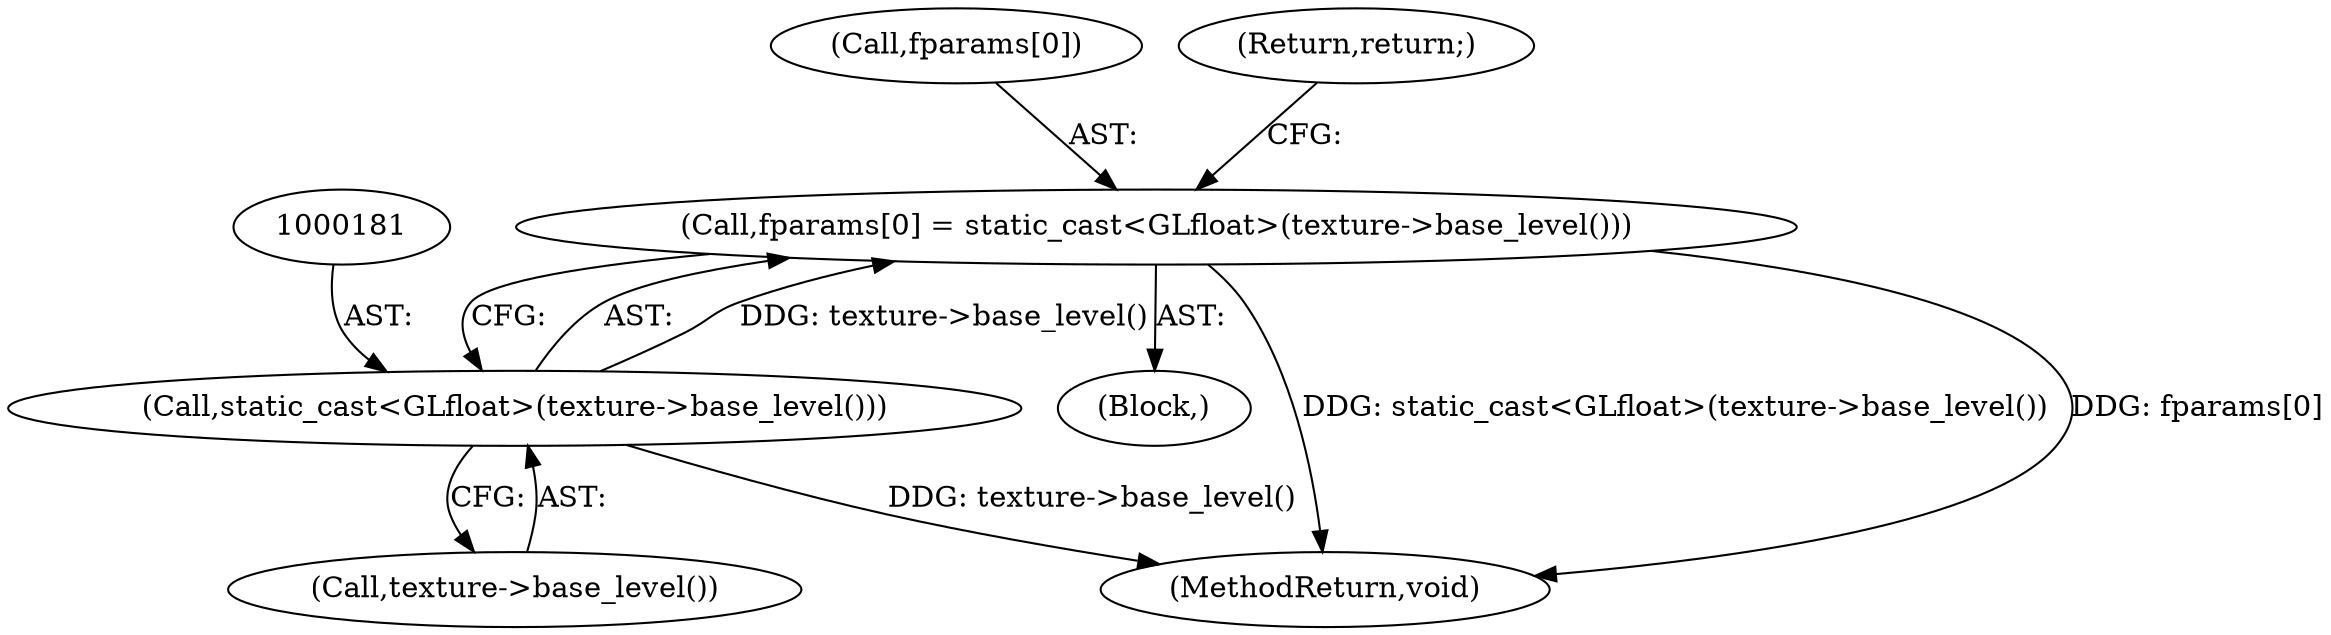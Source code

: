 digraph "0_Chrome_385508dc888ef15d272cdd2705b17996abc519d6@array" {
"1000176" [label="(Call,fparams[0] = static_cast<GLfloat>(texture->base_level()))"];
"1000180" [label="(Call,static_cast<GLfloat>(texture->base_level()))"];
"1000175" [label="(Block,)"];
"1000176" [label="(Call,fparams[0] = static_cast<GLfloat>(texture->base_level()))"];
"1000177" [label="(Call,fparams[0])"];
"1000180" [label="(Call,static_cast<GLfloat>(texture->base_level()))"];
"1000308" [label="(MethodReturn,void)"];
"1000182" [label="(Call,texture->base_level())"];
"1000190" [label="(Return,return;)"];
"1000176" -> "1000175"  [label="AST: "];
"1000176" -> "1000180"  [label="CFG: "];
"1000177" -> "1000176"  [label="AST: "];
"1000180" -> "1000176"  [label="AST: "];
"1000190" -> "1000176"  [label="CFG: "];
"1000176" -> "1000308"  [label="DDG: static_cast<GLfloat>(texture->base_level())"];
"1000176" -> "1000308"  [label="DDG: fparams[0]"];
"1000180" -> "1000176"  [label="DDG: texture->base_level()"];
"1000180" -> "1000182"  [label="CFG: "];
"1000181" -> "1000180"  [label="AST: "];
"1000182" -> "1000180"  [label="AST: "];
"1000180" -> "1000308"  [label="DDG: texture->base_level()"];
}
